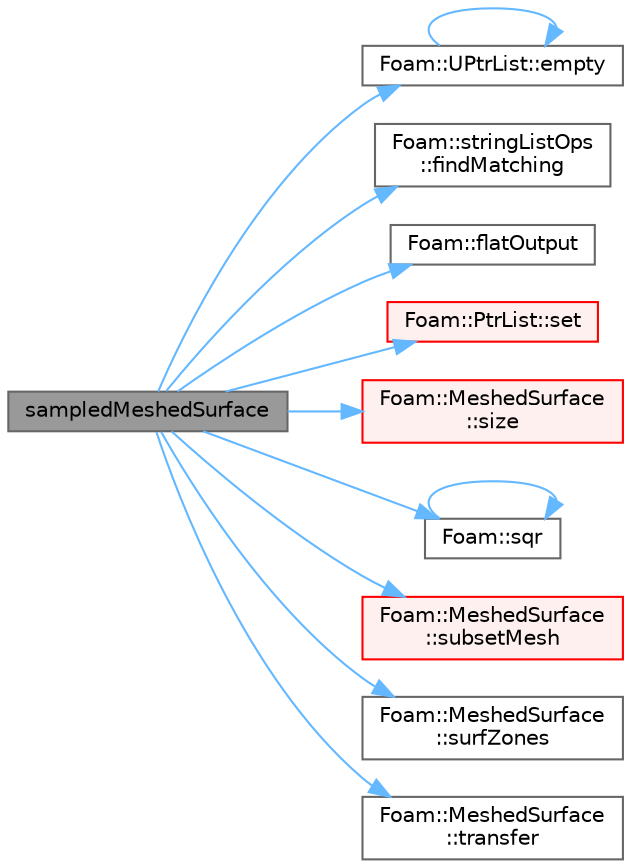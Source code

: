 digraph "sampledMeshedSurface"
{
 // LATEX_PDF_SIZE
  bgcolor="transparent";
  edge [fontname=Helvetica,fontsize=10,labelfontname=Helvetica,labelfontsize=10];
  node [fontname=Helvetica,fontsize=10,shape=box,height=0.2,width=0.4];
  rankdir="LR";
  Node1 [id="Node000001",label="sampledMeshedSurface",height=0.2,width=0.4,color="gray40", fillcolor="grey60", style="filled", fontcolor="black",tooltip=" "];
  Node1 -> Node2 [id="edge1_Node000001_Node000002",color="steelblue1",style="solid",tooltip=" "];
  Node2 [id="Node000002",label="Foam::UPtrList::empty",height=0.2,width=0.4,color="grey40", fillcolor="white", style="filled",URL="$classFoam_1_1UPtrList.html#a3f6fc5de06a318920d84f3c3742db07f",tooltip=" "];
  Node2 -> Node2 [id="edge2_Node000002_Node000002",color="steelblue1",style="solid",tooltip=" "];
  Node1 -> Node3 [id="edge3_Node000001_Node000003",color="steelblue1",style="solid",tooltip=" "];
  Node3 [id="Node000003",label="Foam::stringListOps\l::findMatching",height=0.2,width=0.4,color="grey40", fillcolor="white", style="filled",URL="$namespaceFoam_1_1stringListOps.html#a5ef0646bc8de7634c7286543ce41bb94",tooltip=" "];
  Node1 -> Node4 [id="edge4_Node000001_Node000004",color="steelblue1",style="solid",tooltip=" "];
  Node4 [id="Node000004",label="Foam::flatOutput",height=0.2,width=0.4,color="grey40", fillcolor="white", style="filled",URL="$namespaceFoam.html#a96e2e8876d0fda12c609276ec6a0092d",tooltip=" "];
  Node1 -> Node5 [id="edge5_Node000001_Node000005",color="steelblue1",style="solid",tooltip=" "];
  Node5 [id="Node000005",label="Foam::PtrList::set",height=0.2,width=0.4,color="red", fillcolor="#FFF0F0", style="filled",URL="$classFoam_1_1PtrList.html#a0e0a32f842b05e1d69f10292dc27198a",tooltip=" "];
  Node1 -> Node8 [id="edge6_Node000001_Node000008",color="steelblue1",style="solid",tooltip=" "];
  Node8 [id="Node000008",label="Foam::MeshedSurface\l::size",height=0.2,width=0.4,color="red", fillcolor="#FFF0F0", style="filled",URL="$classFoam_1_1MeshedSurface.html#a9facbf0a118d395c89884e45a5ca4e4b",tooltip=" "];
  Node1 -> Node10 [id="edge7_Node000001_Node000010",color="steelblue1",style="solid",tooltip=" "];
  Node10 [id="Node000010",label="Foam::sqr",height=0.2,width=0.4,color="grey40", fillcolor="white", style="filled",URL="$namespaceFoam.html#a277dc11c581d53826ab5090b08f3b17b",tooltip=" "];
  Node10 -> Node10 [id="edge8_Node000010_Node000010",color="steelblue1",style="solid",tooltip=" "];
  Node1 -> Node11 [id="edge9_Node000001_Node000011",color="steelblue1",style="solid",tooltip=" "];
  Node11 [id="Node000011",label="Foam::MeshedSurface\l::subsetMesh",height=0.2,width=0.4,color="red", fillcolor="#FFF0F0", style="filled",URL="$classFoam_1_1MeshedSurface.html#a0b8bb28f5868aa3e1db13a4df1cb181c",tooltip=" "];
  Node1 -> Node15 [id="edge10_Node000001_Node000015",color="steelblue1",style="solid",tooltip=" "];
  Node15 [id="Node000015",label="Foam::MeshedSurface\l::surfZones",height=0.2,width=0.4,color="grey40", fillcolor="white", style="filled",URL="$classFoam_1_1MeshedSurface.html#a314bf903821983b3579d114b0ed206a1",tooltip=" "];
  Node1 -> Node16 [id="edge11_Node000001_Node000016",color="steelblue1",style="solid",tooltip=" "];
  Node16 [id="Node000016",label="Foam::MeshedSurface\l::transfer",height=0.2,width=0.4,color="grey40", fillcolor="white", style="filled",URL="$classFoam_1_1MeshedSurface.html#a6786146dd6a2b7aa567de5d92c8937f1",tooltip=" "];
}
